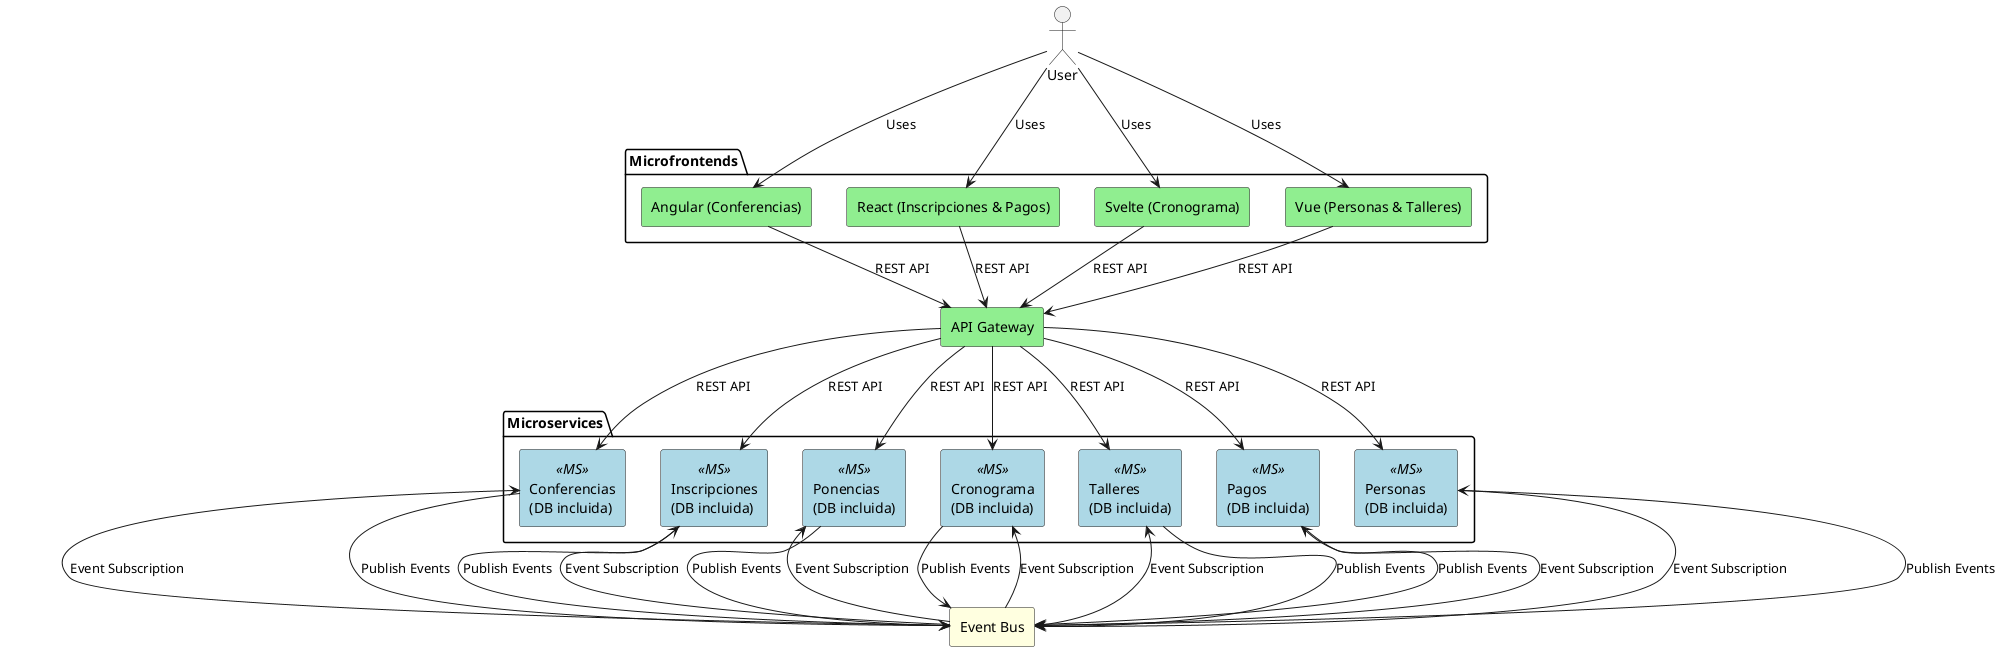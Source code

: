 @startuml
actor User

rectangle "API Gateway" as APIGateway #lightgreen
rectangle "Event Bus" as EventBus #lightyellow

package "Microservices" {
    rectangle "Conferencias\n(DB incluida)" as Conferencias <<MS>> #lightblue
    rectangle "Inscripciones\n(DB incluida)" as Inscripciones <<MS>> #lightblue
    rectangle "Ponencias\n(DB incluida)" as Ponencias <<MS>> #lightblue
    rectangle "Cronograma\n(DB incluida)" as Cronograma <<MS>> #lightblue
    rectangle "Talleres\n(DB incluida)" as Talleres <<MS>> #lightblue
    rectangle "Pagos\n(DB incluida)" as Pagos <<MS>> #lightblue
    rectangle "Personas\n(DB incluida)" as Personas <<MS>> #lightblue
}

package "Microfrontends" {
    rectangle "Angular (Conferencias)" as AngularConferencias #lightgreen
    rectangle "React (Inscripciones & Pagos)" as ReactInscripcionesPagos #lightgreen
    rectangle "Svelte (Cronograma)" as SvelteCronograma #lightgreen
    rectangle "Vue (Personas & Talleres)" as VuePersonasTalleres #lightgreen
}

' Define user interactions with microfrontends
User --> AngularConferencias : Uses
User --> ReactInscripcionesPagos : Uses
User --> SvelteCronograma : Uses
User --> VuePersonasTalleres : Uses

' Define connections between microfrontends and API Gateway
AngularConferencias --> APIGateway : REST API
ReactInscripcionesPagos --> APIGateway : REST API
SvelteCronograma --> APIGateway : REST API
VuePersonasTalleres --> APIGateway : REST API

' Define API Gateway communication with microservices
APIGateway --> Conferencias : REST API
APIGateway --> Inscripciones : REST API
APIGateway --> Ponencias : REST API
APIGateway --> Cronograma : REST API
APIGateway --> Talleres : REST API
APIGateway --> Pagos : REST API
APIGateway --> Personas : REST API

' Define Event-Driven Architecture (EDA) connections
Conferencias -down-> EventBus : Publish Events
Inscripciones -down-> EventBus : Publish Events
Ponencias -down-> EventBus : Publish Events
Cronograma -down-> EventBus : Publish Events
Talleres -down-> EventBus : Publish Events
Pagos -down-> EventBus : Publish Events
Personas -down-> EventBus : Publish Events

EventBus -right-> Conferencias : Event Subscription
EventBus -right-> Inscripciones : Event Subscription
EventBus -left-> Ponencias : Event Subscription
EventBus -left-> Cronograma : Event Subscription
EventBus -down-> Talleres : Event Subscription
EventBus -down-> Pagos : Event Subscription
EventBus -down-> Personas : Event Subscription
@enduml
